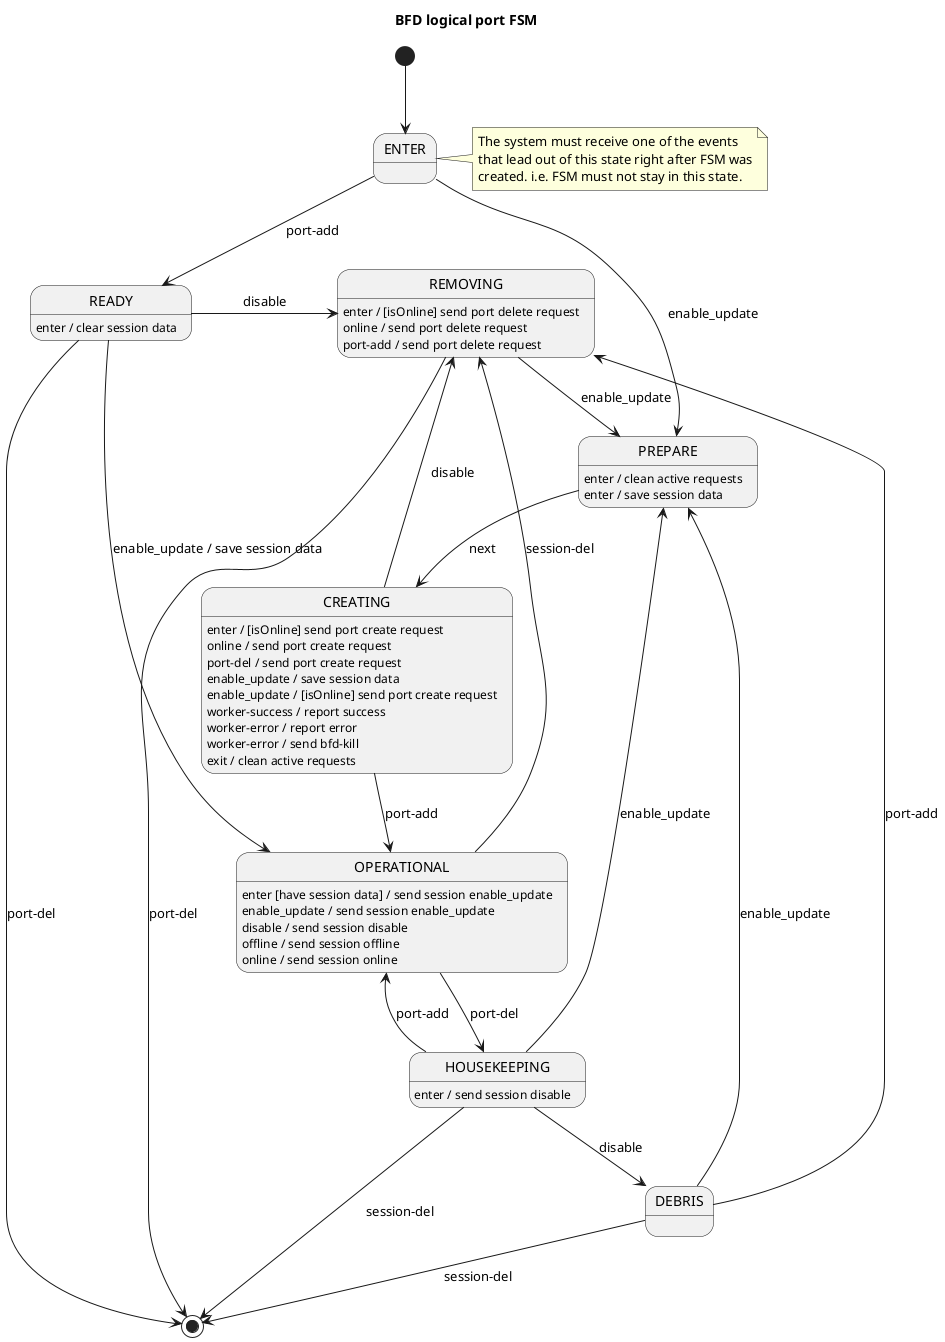 Internal data:
* session data

Input signals
* port-add
* port-del
* enable_update (ISL-FSM)
* disable (ISL-FSM)
* session-del
* online
* offline
* worker-success
* worker-error

@startuml
title BFD logical port FSM

[*] --> ENTER
note right of ENTER
    The system must receive one of the events
    that lead out of this state right after FSM was
    created. i.e. FSM must not stay in this state.
end note

ENTER --> PREPARE : enable_update
ENTER --> READY : port-add

PREPARE --> CREATING : next
PREPARE: enter / clean active requests
PREPARE: enter / save session data

READY --> OPERATIONAL : enable_update / save session data
READY -> REMOVING : disable
READY --> [*] : port-del
READY : enter / clear session data

CREATING --> OPERATIONAL : port-add
CREATING --> REMOVING : disable
CREATING: enter / [isOnline] send port create request
CREATING: online / send port create request
CREATING: port-del / send port create request
CREATING: enable_update / save session data
CREATING: enable_update / [isOnline] send port create request
CREATING: worker-success / report success
CREATING: worker-error / report error
CREATING: worker-error / send bfd-kill
CREATING: exit / clean active requests

OPERATIONAL --> REMOVING : session-del
OPERATIONAL --> HOUSEKEEPING : port-del
OPERATIONAL: enter [have session data] / send session enable_update
OPERATIONAL: enable_update / send session enable_update
OPERATIONAL: disable / send session disable
OPERATIONAL: offline / send session offline
OPERATIONAL: online / send session online

REMOVING --> PREPARE : enable_update
REMOVING --> [*] : port-del
REMOVING: enter / [isOnline] send port delete request
REMOVING: online / send port delete request
REMOVING: port-add / send port delete request

HOUSEKEEPING --> OPERATIONAL : port-add
HOUSEKEEPING --> [*] : session-del
HOUSEKEEPING --> PREPARE : enable_update
HOUSEKEEPING --> DEBRIS : disable
HOUSEKEEPING : enter / send session disable

DEBRIS --> [*] : session-del
DEBRIS --> REMOVING : port-add
DEBRIS --> PREPARE : enable_update

@enduml
